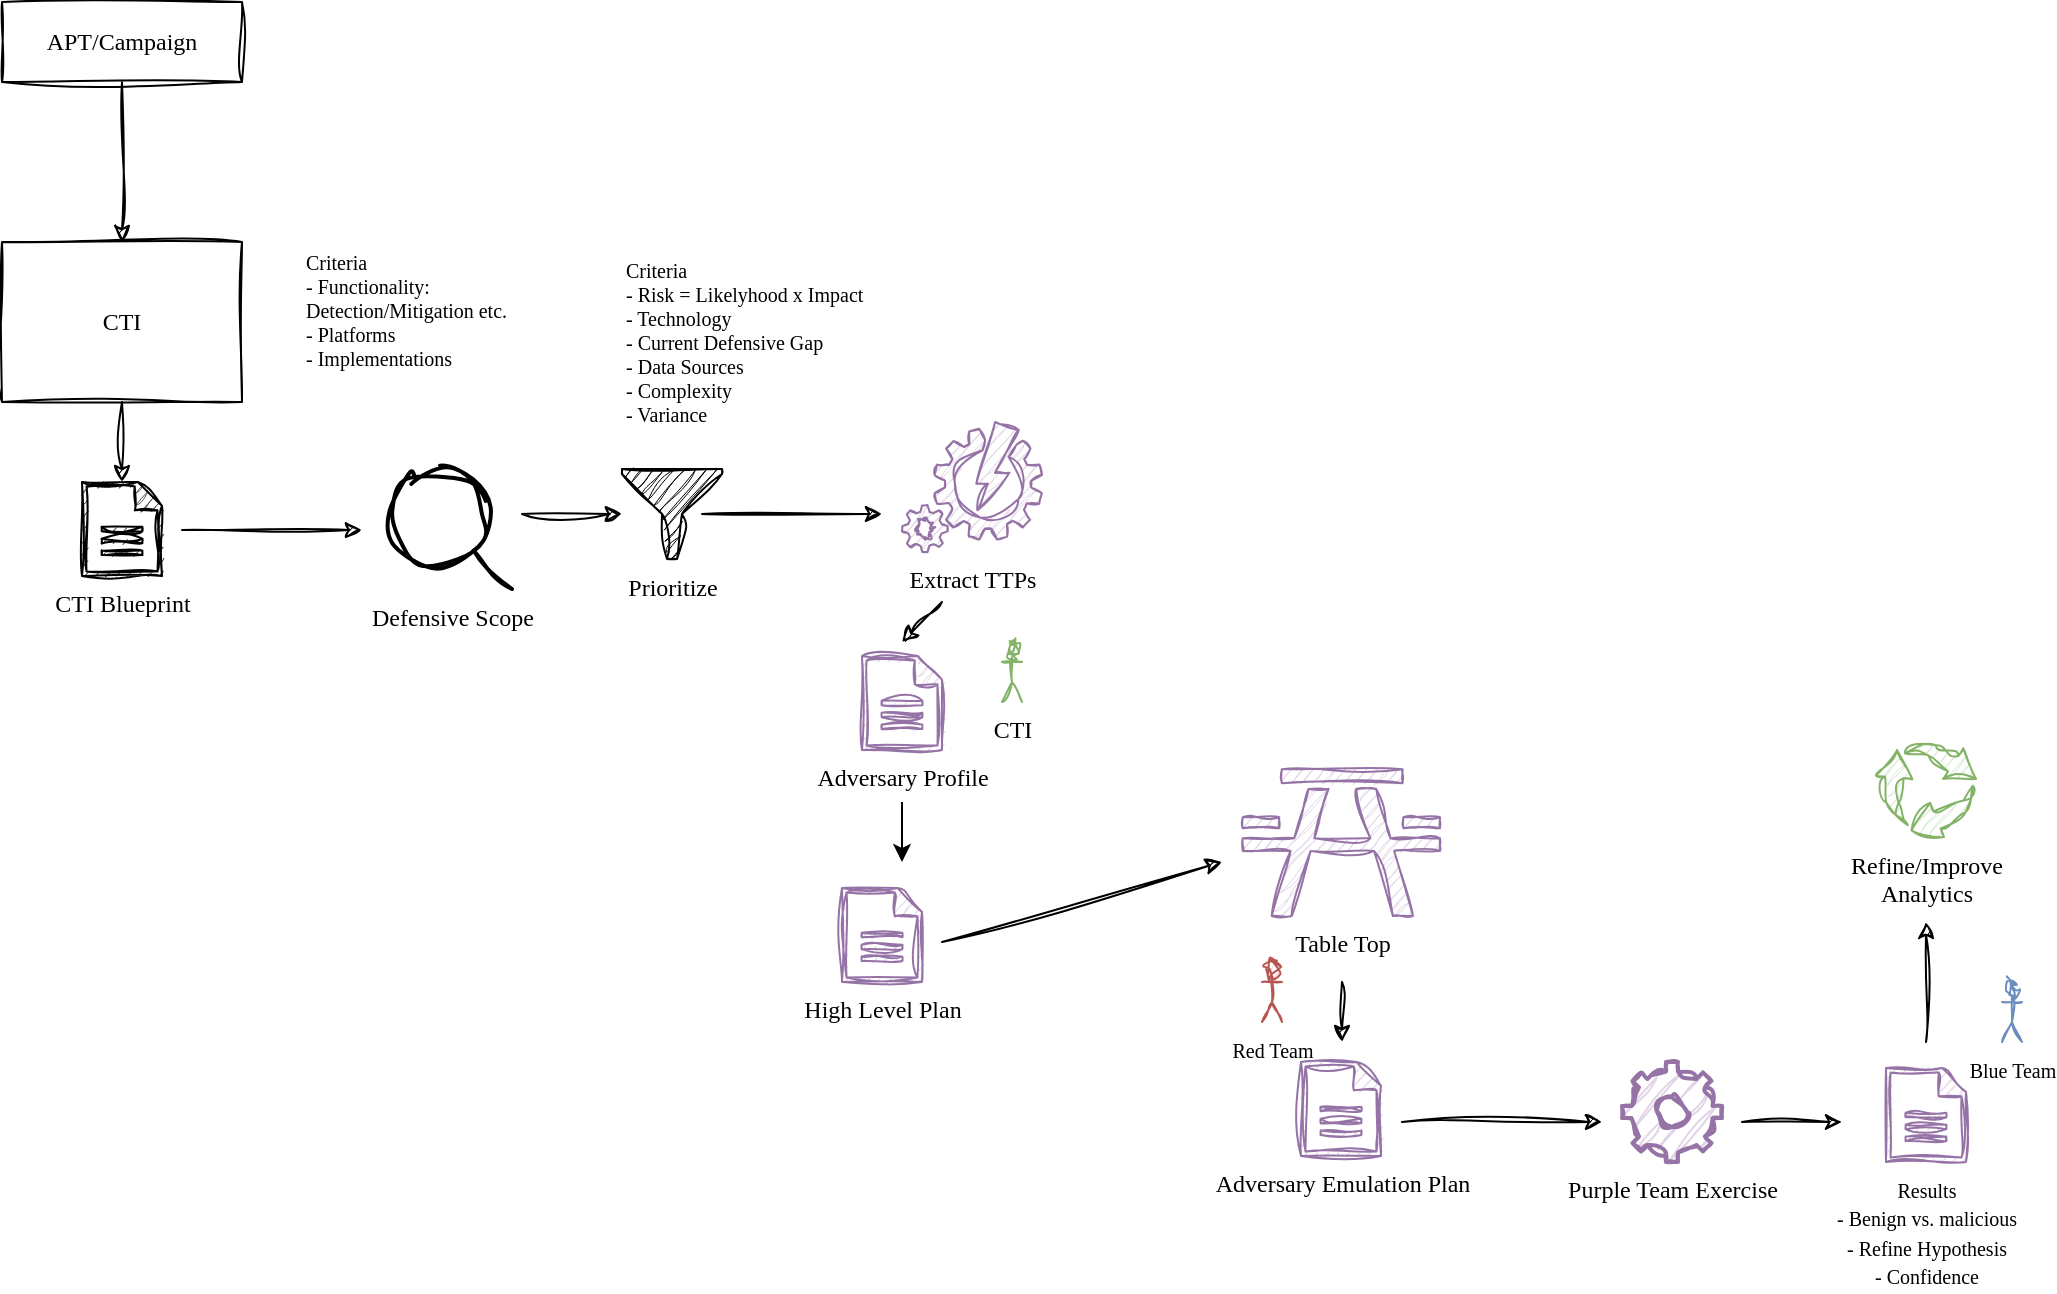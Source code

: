 <mxfile version="24.6.4" type="device">
  <diagram name="PT Flow" id="fcYrBAUWav3vPyfGR8o_">
    <mxGraphModel dx="951" dy="1071" grid="1" gridSize="10" guides="1" tooltips="1" connect="1" arrows="1" fold="1" page="1" pageScale="1" pageWidth="1169" pageHeight="827" math="0" shadow="0">
      <root>
        <mxCell id="0" />
        <mxCell id="1" parent="0" />
        <mxCell id="Dy0mUnzWAKcq1K_zzdS--2" value="&lt;font data-font-src=&quot;https://fonts.googleapis.com/css?family=Permanent+Marker&quot; face=&quot;Permanent Marker&quot;&gt;APT/Campaign&lt;/font&gt;" style="rounded=0;whiteSpace=wrap;html=1;sketch=1;curveFitting=1;jiggle=2;" parent="1" vertex="1">
          <mxGeometry x="40" y="40" width="120" height="40" as="geometry" />
        </mxCell>
        <mxCell id="Dy0mUnzWAKcq1K_zzdS--4" value="&lt;font data-font-src=&quot;https://fonts.googleapis.com/css?family=Permanent+Marker&quot; face=&quot;Permanent Marker&quot;&gt;CTI&lt;/font&gt;" style="rounded=0;whiteSpace=wrap;html=1;sketch=1;curveFitting=1;jiggle=2;" parent="1" vertex="1">
          <mxGeometry x="40" y="160" width="120" height="80" as="geometry" />
        </mxCell>
        <mxCell id="Dy0mUnzWAKcq1K_zzdS--5" value="" style="endArrow=classic;html=1;rounded=0;exitX=0.5;exitY=1;exitDx=0;exitDy=0;entryX=0.5;entryY=0;entryDx=0;entryDy=0;sketch=1;curveFitting=1;jiggle=2;" parent="1" source="Dy0mUnzWAKcq1K_zzdS--2" target="Dy0mUnzWAKcq1K_zzdS--4" edge="1">
          <mxGeometry width="50" height="50" relative="1" as="geometry">
            <mxPoint x="580" y="490" as="sourcePoint" />
            <mxPoint x="630" y="440" as="targetPoint" />
          </mxGeometry>
        </mxCell>
        <mxCell id="Dy0mUnzWAKcq1K_zzdS--7" value="&lt;font data-font-src=&quot;https://fonts.googleapis.com/css?family=Permanent+Marker&quot; face=&quot;Permanent Marker&quot;&gt;CTI Blueprint&lt;/font&gt;" style="pointerEvents=1;shadow=0;dashed=0;html=1;strokeColor=default;fillColor=#505050;labelPosition=center;verticalLabelPosition=bottom;verticalAlign=top;outlineConnect=0;align=center;shape=mxgraph.office.concepts.document;sketch=1;curveFitting=1;jiggle=2;" parent="1" vertex="1">
          <mxGeometry x="80" y="280" width="40" height="47" as="geometry" />
        </mxCell>
        <mxCell id="Dy0mUnzWAKcq1K_zzdS--8" value="" style="endArrow=classic;html=1;rounded=0;exitX=0.5;exitY=1;exitDx=0;exitDy=0;sketch=1;curveFitting=1;jiggle=2;" parent="1" source="Dy0mUnzWAKcq1K_zzdS--4" target="Dy0mUnzWAKcq1K_zzdS--7" edge="1">
          <mxGeometry width="50" height="50" relative="1" as="geometry">
            <mxPoint x="180" y="400" as="sourcePoint" />
            <mxPoint x="230" y="350" as="targetPoint" />
          </mxGeometry>
        </mxCell>
        <mxCell id="Dy0mUnzWAKcq1K_zzdS--9" value="&lt;font data-font-src=&quot;https://fonts.googleapis.com/css?family=Permanent+Marker&quot; face=&quot;Permanent Marker&quot;&gt;Prioritize&lt;/font&gt;" style="sketch=1;aspect=fixed;pointerEvents=1;shadow=0;dashed=0;html=1;strokeColor=default;labelPosition=center;verticalLabelPosition=bottom;verticalAlign=top;align=center;fillColor=#000000;shape=mxgraph.mscae.enterprise.filter;curveFitting=1;jiggle=2;" parent="1" vertex="1">
          <mxGeometry x="350" y="273.5" width="50" height="45" as="geometry" />
        </mxCell>
        <mxCell id="Dy0mUnzWAKcq1K_zzdS--10" value="&lt;font face=&quot;Permanent Marker&quot;&gt;Defensive Scope&lt;br&gt;&lt;/font&gt;" style="html=1;verticalLabelPosition=bottom;align=center;labelBackgroundColor=#ffffff;verticalAlign=top;strokeWidth=2;strokeColor=#000000;shadow=0;dashed=0;shape=mxgraph.ios7.icons.looking_glass;sketch=1;curveFitting=1;jiggle=2;" parent="1" vertex="1">
          <mxGeometry x="235" y="273.5" width="60" height="60" as="geometry" />
        </mxCell>
        <mxCell id="Dy0mUnzWAKcq1K_zzdS--11" value="" style="endArrow=classic;html=1;rounded=0;sketch=1;curveFitting=1;jiggle=2;" parent="1" edge="1">
          <mxGeometry width="50" height="50" relative="1" as="geometry">
            <mxPoint x="130" y="304" as="sourcePoint" />
            <mxPoint x="220" y="304" as="targetPoint" />
          </mxGeometry>
        </mxCell>
        <mxCell id="Dy0mUnzWAKcq1K_zzdS--17" value="&lt;div style=&quot;font-size: 10px;&quot; align=&quot;left&quot;&gt;&lt;font style=&quot;font-size: 10px;&quot; data-font-src=&quot;https://fonts.googleapis.com/css?family=Permanent+Marker&quot; face=&quot;Permanent Marker&quot;&gt;Criteria&lt;/font&gt;&lt;/div&gt;&lt;div style=&quot;font-size: 10px;&quot; align=&quot;left&quot;&gt;&lt;font style=&quot;font-size: 10px;&quot; face=&quot;Permanent Marker&quot;&gt;- Risk = Likelyhood x Impact&lt;/font&gt;&lt;/div&gt;&lt;div style=&quot;font-size: 10px;&quot; align=&quot;left&quot;&gt;&lt;font style=&quot;font-size: 10px;&quot; face=&quot;Permanent Marker&quot;&gt;- Technology&lt;br&gt;&lt;/font&gt;&lt;/div&gt;&lt;div style=&quot;font-size: 10px;&quot; align=&quot;left&quot;&gt;&lt;font style=&quot;font-size: 10px;&quot; face=&quot;Permanent Marker&quot;&gt;- Current Defensive Gap&lt;br&gt;&lt;/font&gt;&lt;/div&gt;&lt;div style=&quot;font-size: 10px;&quot; align=&quot;left&quot;&gt;&lt;font style=&quot;font-size: 10px;&quot; face=&quot;Permanent Marker&quot;&gt;- D&lt;/font&gt;&lt;font style=&quot;font-size: 10px;&quot; data-font-src=&quot;https://fonts.googleapis.com/css?family=Permanent+Marker&quot; face=&quot;Permanent Marker&quot;&gt;ata Sources&lt;/font&gt;&lt;/div&gt;&lt;div style=&quot;font-size: 10px;&quot; align=&quot;left&quot;&gt;&lt;font style=&quot;font-size: 10px;&quot; data-font-src=&quot;https://fonts.googleapis.com/css?family=Permanent+Marker&quot; face=&quot;Permanent Marker&quot;&gt;- Complexity&lt;/font&gt;&lt;/div&gt;&lt;div style=&quot;font-size: 10px;&quot; align=&quot;left&quot;&gt;&lt;font style=&quot;font-size: 10px;&quot; data-font-src=&quot;https://fonts.googleapis.com/css?family=Permanent+Marker&quot; face=&quot;Permanent Marker&quot;&gt;- Variance&lt;br&gt;&lt;/font&gt;&lt;/div&gt;" style="text;html=1;strokeColor=none;fillColor=none;align=left;verticalAlign=middle;whiteSpace=wrap;rounded=0;" parent="1" vertex="1">
          <mxGeometry x="350" y="160" width="150" height="100" as="geometry" />
        </mxCell>
        <mxCell id="Dy0mUnzWAKcq1K_zzdS--19" value="&lt;div style=&quot;font-size: 10px;&quot; align=&quot;left&quot;&gt;&lt;font style=&quot;font-size: 10px;&quot; data-font-src=&quot;https://fonts.googleapis.com/css?family=Permanent+Marker&quot; face=&quot;Permanent Marker&quot;&gt;Criteria&lt;/font&gt;&lt;/div&gt;&lt;div style=&quot;font-size: 10px;&quot; align=&quot;left&quot;&gt;&lt;font style=&quot;font-size: 10px;&quot; face=&quot;Permanent Marker&quot;&gt;- Functionality: Detection/Mitigation etc.&lt;/font&gt;&lt;/div&gt;&lt;div style=&quot;font-size: 10px;&quot; align=&quot;left&quot;&gt;&lt;font style=&quot;font-size: 10px;&quot; face=&quot;Permanent Marker&quot;&gt;- Platforms&lt;/font&gt;&lt;/div&gt;&lt;div style=&quot;font-size: 10px;&quot; align=&quot;left&quot;&gt;&lt;font style=&quot;font-size: 10px;&quot; face=&quot;Permanent Marker&quot;&gt;- Implementations&lt;/font&gt;&lt;/div&gt;&lt;div style=&quot;font-size: 10px;&quot; align=&quot;left&quot;&gt;&lt;font style=&quot;font-size: 10px;&quot; face=&quot;Permanent Marker&quot;&gt;&lt;br&gt;&lt;/font&gt;&lt;/div&gt;" style="text;html=1;strokeColor=none;fillColor=none;align=left;verticalAlign=middle;whiteSpace=wrap;rounded=0;" parent="1" vertex="1">
          <mxGeometry x="190" y="150" width="150" height="100" as="geometry" />
        </mxCell>
        <mxCell id="Dy0mUnzWAKcq1K_zzdS--22" value="" style="endArrow=classic;html=1;rounded=0;sketch=1;curveFitting=1;jiggle=2;" parent="1" edge="1">
          <mxGeometry width="50" height="50" relative="1" as="geometry">
            <mxPoint x="300" y="296" as="sourcePoint" />
            <mxPoint x="350" y="296" as="targetPoint" />
          </mxGeometry>
        </mxCell>
        <mxCell id="Dy0mUnzWAKcq1K_zzdS--25" value="" style="endArrow=classic;html=1;rounded=0;sketch=1;curveFitting=1;jiggle=2;" parent="1" edge="1">
          <mxGeometry width="50" height="50" relative="1" as="geometry">
            <mxPoint x="390" y="296" as="sourcePoint" />
            <mxPoint x="480" y="296" as="targetPoint" />
          </mxGeometry>
        </mxCell>
        <mxCell id="Dy0mUnzWAKcq1K_zzdS--26" value="&lt;font face=&quot;Permanent Marker&quot;&gt;Adversary Profile&lt;br&gt;&lt;/font&gt;" style="pointerEvents=1;shadow=0;dashed=0;html=1;strokeColor=#9673a6;fillColor=#e1d5e7;labelPosition=center;verticalLabelPosition=bottom;verticalAlign=top;outlineConnect=0;align=center;shape=mxgraph.office.concepts.document;sketch=1;curveFitting=1;jiggle=2;" parent="1" vertex="1">
          <mxGeometry x="470" y="367" width="40" height="47" as="geometry" />
        </mxCell>
        <mxCell id="Dy0mUnzWAKcq1K_zzdS--44" value="&lt;font face=&quot;Permanent Marker&quot;&gt;High Level Plan&lt;br&gt;&lt;/font&gt;" style="pointerEvents=1;shadow=0;dashed=0;html=1;strokeColor=#9673a6;fillColor=#e1d5e7;labelPosition=center;verticalLabelPosition=bottom;verticalAlign=top;outlineConnect=0;align=center;shape=mxgraph.office.concepts.document;sketch=1;curveFitting=1;jiggle=2;" parent="1" vertex="1">
          <mxGeometry x="460" y="483" width="40" height="47" as="geometry" />
        </mxCell>
        <mxCell id="Dy0mUnzWAKcq1K_zzdS--52" value="&lt;font face=&quot;Permanent Marker&quot;&gt;Adversary Emulation Plan&lt;br&gt;&lt;/font&gt;" style="pointerEvents=1;shadow=0;dashed=0;html=1;strokeColor=#9673a6;fillColor=#e1d5e7;labelPosition=center;verticalLabelPosition=bottom;verticalAlign=top;outlineConnect=0;align=center;shape=mxgraph.office.concepts.document;sketch=1;curveFitting=1;jiggle=2;" parent="1" vertex="1">
          <mxGeometry x="689.5" y="570" width="40" height="47" as="geometry" />
        </mxCell>
        <mxCell id="Dy0mUnzWAKcq1K_zzdS--54" value="&lt;font data-font-src=&quot;https://fonts.googleapis.com/css?family=Permanent+Marker&quot; face=&quot;Permanent Marker&quot;&gt;Purple Team Exercise&lt;br&gt;&lt;/font&gt;" style="html=1;verticalLabelPosition=bottom;align=center;labelBackgroundColor=#ffffff;verticalAlign=top;strokeWidth=2;strokeColor=#9673a6;shadow=0;dashed=0;shape=mxgraph.ios7.icons.settings;fillColor=#e1d5e7;sketch=1;curveFitting=1;jiggle=2;" parent="1" vertex="1">
          <mxGeometry x="850" y="570" width="50" height="50" as="geometry" />
        </mxCell>
        <mxCell id="Dy0mUnzWAKcq1K_zzdS--55" value="&lt;font data-font-src=&quot;https://fonts.googleapis.com/css?family=Permanent+Marker&quot; face=&quot;Permanent Marker&quot;&gt;Table Top&lt;br&gt;&lt;/font&gt;" style="shape=mxgraph.signs.sports.picnic_table_2;html=1;pointerEvents=1;fillColor=#e1d5e7;strokeColor=#9673a6;verticalLabelPosition=bottom;verticalAlign=top;align=center;sketch=1;curveFitting=1;jiggle=2;" parent="1" vertex="1">
          <mxGeometry x="660" y="410" width="99" height="87" as="geometry" />
        </mxCell>
        <mxCell id="Dy0mUnzWAKcq1K_zzdS--57" value="" style="endArrow=classic;html=1;rounded=0;sketch=1;curveFitting=1;jiggle=2;" parent="1" edge="1">
          <mxGeometry width="50" height="50" relative="1" as="geometry">
            <mxPoint x="510" y="510" as="sourcePoint" />
            <mxPoint x="650" y="470" as="targetPoint" />
          </mxGeometry>
        </mxCell>
        <mxCell id="Dy0mUnzWAKcq1K_zzdS--58" value="" style="endArrow=classic;html=1;rounded=0;sketch=1;curveFitting=1;jiggle=2;" parent="1" edge="1">
          <mxGeometry width="50" height="50" relative="1" as="geometry">
            <mxPoint x="710" y="530" as="sourcePoint" />
            <mxPoint x="710" y="560" as="targetPoint" />
          </mxGeometry>
        </mxCell>
        <mxCell id="Dy0mUnzWAKcq1K_zzdS--59" value="" style="endArrow=classic;html=1;rounded=0;sketch=1;curveFitting=1;jiggle=2;" parent="1" edge="1">
          <mxGeometry width="50" height="50" relative="1" as="geometry">
            <mxPoint x="740" y="600" as="sourcePoint" />
            <mxPoint x="840" y="600" as="targetPoint" />
          </mxGeometry>
        </mxCell>
        <mxCell id="Dy0mUnzWAKcq1K_zzdS--60" value="&lt;font style=&quot;font-size: 10px;&quot; data-font-src=&quot;https://fonts.googleapis.com/css?family=Permanent+Marker&quot; face=&quot;Permanent Marker&quot;&gt;Results&lt;br&gt;- Benign vs. malicious&lt;br&gt;- Refine Hypothesis&lt;br&gt;- Confidence&lt;br&gt;&lt;/font&gt;" style="pointerEvents=1;shadow=0;dashed=0;html=1;strokeColor=#9673a6;fillColor=#e1d5e7;labelPosition=center;verticalLabelPosition=bottom;verticalAlign=top;outlineConnect=0;align=center;shape=mxgraph.office.concepts.document;sketch=1;curveFitting=1;jiggle=2;" parent="1" vertex="1">
          <mxGeometry x="982" y="573" width="40" height="47" as="geometry" />
        </mxCell>
        <mxCell id="Dy0mUnzWAKcq1K_zzdS--61" value="" style="endArrow=classic;html=1;rounded=0;sketch=1;curveFitting=1;jiggle=2;" parent="1" edge="1">
          <mxGeometry width="50" height="50" relative="1" as="geometry">
            <mxPoint x="910" y="600" as="sourcePoint" />
            <mxPoint x="960" y="600" as="targetPoint" />
          </mxGeometry>
        </mxCell>
        <mxCell id="Dy0mUnzWAKcq1K_zzdS--62" value="" style="endArrow=classic;html=1;rounded=0;sketch=1;curveFitting=1;jiggle=2;" parent="1" edge="1">
          <mxGeometry width="50" height="50" relative="1" as="geometry">
            <mxPoint x="510" y="340" as="sourcePoint" />
            <mxPoint x="490" y="360" as="targetPoint" />
          </mxGeometry>
        </mxCell>
        <mxCell id="Dy0mUnzWAKcq1K_zzdS--98" value="&lt;font data-font-src=&quot;https://fonts.googleapis.com/css?family=Permanent+Marker&quot; face=&quot;Permanent Marker&quot;&gt;Extract TTPs&lt;br&gt;&lt;/font&gt;" style="verticalLabelPosition=bottom;html=1;verticalAlign=top;align=center;strokeColor=#9673a6;fillColor=#e1d5e7;shape=mxgraph.azure.automation;pointerEvents=1;sketch=1;curveFitting=1;jiggle=2;" parent="1" vertex="1">
          <mxGeometry x="490" y="250" width="70" height="65" as="geometry" />
        </mxCell>
        <mxCell id="Dy0mUnzWAKcq1K_zzdS--106" value="&lt;font data-font-src=&quot;https://fonts.googleapis.com/css?family=Permanent+Marker&quot; face=&quot;Permanent Marker&quot;&gt;Refine/Improve&lt;br&gt;Analytics&lt;/font&gt;" style="sketch=1;html=1;aspect=fixed;strokeColor=#82b366;shadow=0;fillColor=#d5e8d4;verticalAlign=top;labelPosition=center;verticalLabelPosition=bottom;shape=mxgraph.gcp2.arrow_cycle;curveFitting=1;jiggle=2;" parent="1" vertex="1">
          <mxGeometry x="977" y="410" width="50" height="47.5" as="geometry" />
        </mxCell>
        <mxCell id="Dy0mUnzWAKcq1K_zzdS--108" value="" style="endArrow=classic;html=1;rounded=0;sketch=1;curveFitting=1;jiggle=2;" parent="1" edge="1">
          <mxGeometry width="50" height="50" relative="1" as="geometry">
            <mxPoint x="1002" y="560" as="sourcePoint" />
            <mxPoint x="1002" y="500" as="targetPoint" />
          </mxGeometry>
        </mxCell>
        <mxCell id="0uKEHey4B336cUfquH7n-1" value="&lt;font style=&quot;font-size: 10px;&quot; data-font-src=&quot;https://fonts.googleapis.com/css?family=Permanent+Marker&quot; face=&quot;Permanent Marker&quot;&gt;Red Team&lt;br&gt;&lt;/font&gt;" style="shape=umlActor;verticalLabelPosition=bottom;verticalAlign=top;html=1;outlineConnect=0;sketch=1;curveFitting=1;jiggle=2;fillColor=#f8cecc;strokeColor=#b85450;" parent="1" vertex="1">
          <mxGeometry x="670" y="520" width="10" height="30" as="geometry" />
        </mxCell>
        <mxCell id="0uKEHey4B336cUfquH7n-2" value="&lt;font face=&quot;Permanent Marker&quot;&gt;CTI&lt;/font&gt;" style="shape=umlActor;verticalLabelPosition=bottom;verticalAlign=top;html=1;outlineConnect=0;sketch=1;curveFitting=1;jiggle=2;fillColor=#d5e8d4;strokeColor=#82b366;" parent="1" vertex="1">
          <mxGeometry x="540" y="360" width="10" height="30" as="geometry" />
        </mxCell>
        <mxCell id="0uKEHey4B336cUfquH7n-3" value="&lt;font style=&quot;font-size: 10px;&quot; data-font-src=&quot;https://fonts.googleapis.com/css?family=Permanent+Marker&quot; face=&quot;Permanent Marker&quot;&gt;Blue Team&lt;br&gt;&lt;/font&gt;" style="shape=umlActor;verticalLabelPosition=bottom;verticalAlign=top;html=1;outlineConnect=0;sketch=1;curveFitting=1;jiggle=2;fillColor=#dae8fc;strokeColor=#6c8ebf;" parent="1" vertex="1">
          <mxGeometry x="1040" y="530" width="10" height="30" as="geometry" />
        </mxCell>
        <mxCell id="P2ksDGtk20z5NUmpqRyK-1" value="" style="endArrow=classic;html=1;rounded=0;" parent="1" edge="1">
          <mxGeometry width="50" height="50" relative="1" as="geometry">
            <mxPoint x="490" y="440" as="sourcePoint" />
            <mxPoint x="490" y="470" as="targetPoint" />
          </mxGeometry>
        </mxCell>
      </root>
    </mxGraphModel>
  </diagram>
</mxfile>
